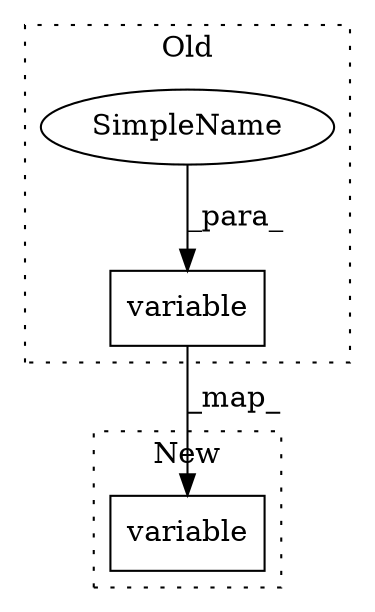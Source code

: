 digraph G {
subgraph cluster0 {
1 [label="variable" a="32" s="89602,89647" l="9,1" shape="box"];
3 [label="SimpleName" a="42" s="" l="" shape="ellipse"];
label = "Old";
style="dotted";
}
subgraph cluster1 {
2 [label="variable" a="32" s="89827,89837" l="9,1" shape="box"];
label = "New";
style="dotted";
}
1 -> 2 [label="_map_"];
3 -> 1 [label="_para_"];
}